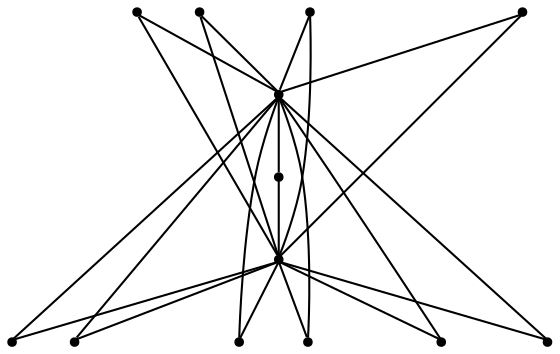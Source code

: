 graph {
  node [shape=point,comment="{\"directed\":false,\"doi\":\"10.1007/978-3-540-70904-6_32\",\"figure\":\"8 (2)\"}"]

  v0 [pos="1501.9668786337209,1310.8749805352631"]
  v1 [pos="1265.6729060683138,1499.874951289251"]
  v2 [pos="1265.6729060683138,1121.8749462029878"]
  v3 [pos="1312.9317450944768,1310.8749805352631"]
  v4 [pos="1029.4414743822674,1310.8749805352631"]
  v5 [pos="1360.1905523255814,1310.8749805352631"]
  v6 [pos="1171.1553234011628,1310.8749805352631"]
  v7 [pos="1549.2256540697674,1310.8749805352631"]
  v8 [pos="1407.449327761628,1310.8749805352631"]
  v9 [pos="1218.4140988372094,1310.8749805352631"]
  v10 [pos="1265.6729060683138,1310.8749805352631"]
  v11 [pos="1123.8965479651163,1310.8749805352631"]
  v12 [pos="982.1826671511628,1310.8749805352631"]

  v0 -- v1 [id="-1",pos="1501.9668786337209,1310.8749805352631 1265.6729060683138,1499.874951289251 1265.6729060683138,1499.874951289251 1265.6729060683138,1499.874951289251"]
  v12 -- v1 [id="-2",pos="982.1826671511628,1310.8749805352631 1265.6729060683138,1499.874951289251 1265.6729060683138,1499.874951289251 1265.6729060683138,1499.874951289251"]
  v12 -- v2 [id="-3",pos="982.1826671511628,1310.8749805352631 1265.6729060683138,1121.8749462029878 1265.6729060683138,1121.8749462029878 1265.6729060683138,1121.8749462029878"]
  v11 -- v1 [id="-4",pos="1123.8965479651163,1310.8749805352631 1265.6729060683138,1499.874951289251 1265.6729060683138,1499.874951289251 1265.6729060683138,1499.874951289251"]
  v11 -- v2 [id="-5",pos="1123.8965479651163,1310.8749805352631 1265.6729060683138,1121.8749462029878 1265.6729060683138,1121.8749462029878 1265.6729060683138,1121.8749462029878"]
  v1 -- v8 [id="-6",pos="1265.6729060683138,1499.874951289251 1407.449327761628,1310.8749805352631 1407.449327761628,1310.8749805352631 1407.449327761628,1310.8749805352631"]
  v1 -- v10 [id="-7",pos="1265.6729060683138,1499.874951289251 1265.6729060683138,1310.8749805352631 1265.6729060683138,1310.8749805352631 1265.6729060683138,1310.8749805352631"]
  v10 -- v2 [id="-8",pos="1265.6729060683138,1310.8749805352631 1265.6729060683138,1121.8749462029878 1265.6729060683138,1121.8749462029878 1265.6729060683138,1121.8749462029878"]
  v1 -- v7 [id="-9",pos="1265.6729060683138,1499.874951289251 1549.2256540697674,1310.8749805352631 1549.2256540697674,1310.8749805352631 1549.2256540697674,1310.8749805352631"]
  v1 -- v6 [id="-10",pos="1265.6729060683138,1499.874951289251 1171.1553234011628,1310.8749805352631 1171.1553234011628,1310.8749805352631 1171.1553234011628,1310.8749805352631"]
  v1 -- v9 [id="-11",pos="1265.6729060683138,1499.874951289251 1218.4140988372094,1310.8749805352631 1218.4140988372094,1310.8749805352631 1218.4140988372094,1310.8749805352631"]
  v1 -- v4 [id="-12",pos="1265.6729060683138,1499.874951289251 1029.4414743822674,1310.8749805352631 1029.4414743822674,1310.8749805352631 1029.4414743822674,1310.8749805352631"]
  v1 -- v5 [id="-13",pos="1265.6729060683138,1499.874951289251 1360.1905523255814,1310.8749805352631 1360.1905523255814,1310.8749805352631 1360.1905523255814,1310.8749805352631"]
  v2 -- v9 [id="-14",pos="1265.6729060683138,1121.8749462029878 1218.4140988372094,1310.8749805352631 1218.4140988372094,1310.8749805352631 1218.4140988372094,1310.8749805352631"]
  v2 -- v8 [id="-15",pos="1265.6729060683138,1121.8749462029878 1407.449327761628,1310.8749805352631 1407.449327761628,1310.8749805352631 1407.449327761628,1310.8749805352631"]
  v2 -- v7 [id="-16",pos="1265.6729060683138,1121.8749462029878 1549.2256540697674,1310.8749805352631 1549.2256540697674,1310.8749805352631 1549.2256540697674,1310.8749805352631"]
  v2 -- v6 [id="-17",pos="1265.6729060683138,1121.8749462029878 1171.1553234011628,1310.8749805352631 1171.1553234011628,1310.8749805352631 1171.1553234011628,1310.8749805352631"]
  v2 -- v5 [id="-18",pos="1265.6729060683138,1121.8749462029878 1360.1905523255814,1310.8749805352631 1360.1905523255814,1310.8749805352631 1360.1905523255814,1310.8749805352631"]
  v2 -- v4 [id="-19",pos="1265.6729060683138,1121.8749462029878 1029.4414743822674,1310.8749805352631 1029.4414743822674,1310.8749805352631 1029.4414743822674,1310.8749805352631"]
  v3 -- v1 [id="-20",pos="1312.9317450944768,1310.8749805352631 1265.6729060683138,1499.874951289251 1265.6729060683138,1499.874951289251 1265.6729060683138,1499.874951289251"]
  v3 -- v2 [id="-21",pos="1312.9317450944768,1310.8749805352631 1265.6729060683138,1121.8749462029878 1265.6729060683138,1121.8749462029878 1265.6729060683138,1121.8749462029878"]
  v0 -- v2 [id="-22",pos="1501.9668786337209,1310.8749805352631 1265.6729060683138,1121.8749462029878 1265.6729060683138,1121.8749462029878 1265.6729060683138,1121.8749462029878"]
}
